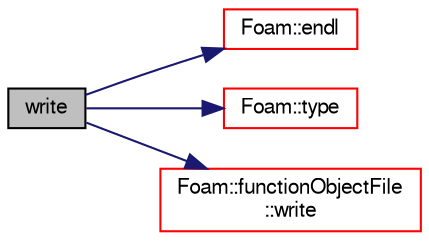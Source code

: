 digraph "write"
{
  bgcolor="transparent";
  edge [fontname="FreeSans",fontsize="10",labelfontname="FreeSans",labelfontsize="10"];
  node [fontname="FreeSans",fontsize="10",shape=record];
  rankdir="LR";
  Node789 [label="write",height=0.2,width=0.4,color="black", fillcolor="grey75", style="filled", fontcolor="black"];
  Node789 -> Node790 [color="midnightblue",fontsize="10",style="solid",fontname="FreeSans"];
  Node790 [label="Foam::endl",height=0.2,width=0.4,color="red",URL="$a21124.html#a2db8fe02a0d3909e9351bb4275b23ce4",tooltip="Add newline and flush stream. "];
  Node789 -> Node792 [color="midnightblue",fontsize="10",style="solid",fontname="FreeSans"];
  Node792 [label="Foam::type",height=0.2,width=0.4,color="red",URL="$a21124.html#aec48583af672626378f501eb9fc32cd1",tooltip="Return the file type: DIRECTORY or FILE. "];
  Node789 -> Node798 [color="midnightblue",fontsize="10",style="solid",fontname="FreeSans"];
  Node798 [label="Foam::functionObjectFile\l::write",height=0.2,width=0.4,color="red",URL="$a26122.html#aac759501cf6c7895a70eecbef0226ae1",tooltip="Write function. "];
}
